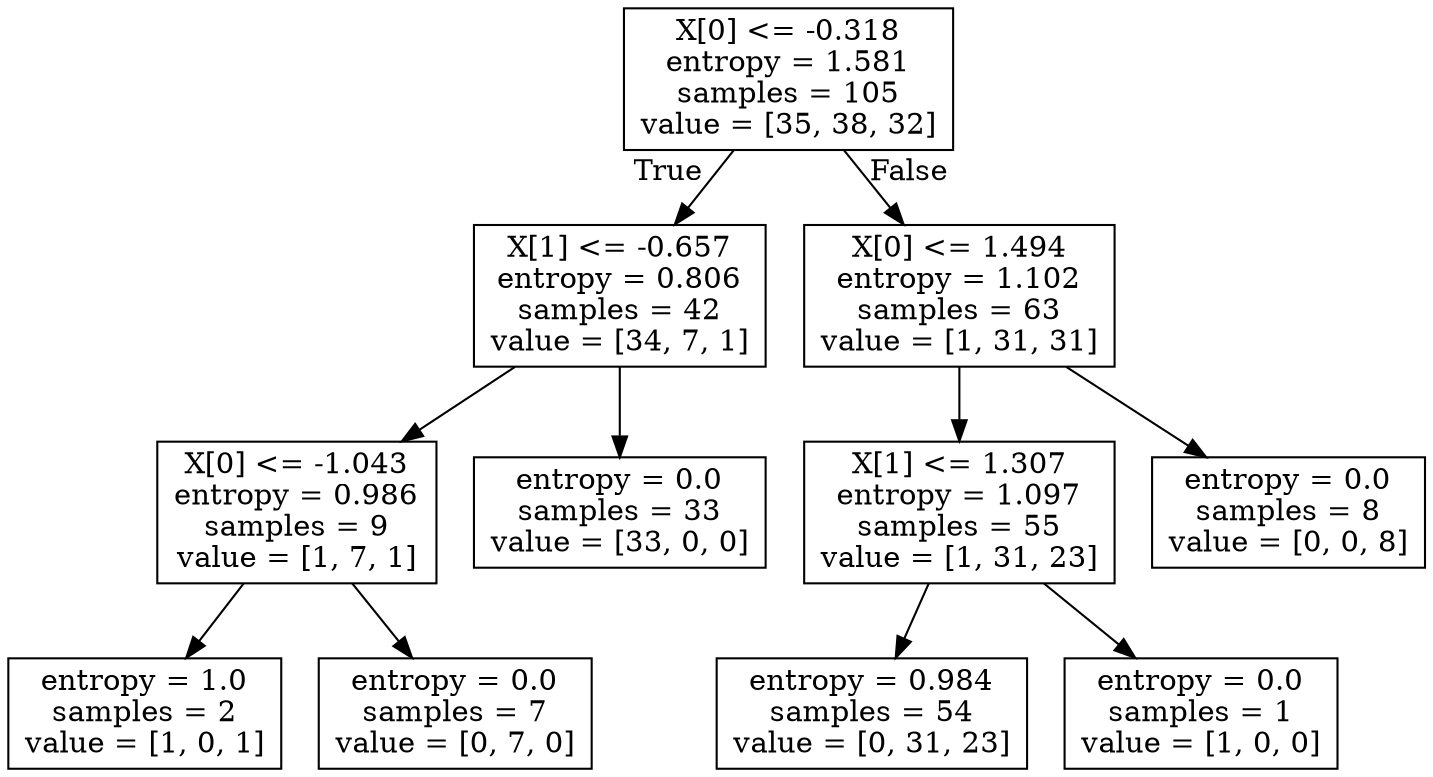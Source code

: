digraph Tree {
node [shape=box] ;
0 [label="X[0] <= -0.318\nentropy = 1.581\nsamples = 105\nvalue = [35, 38, 32]"] ;
1 [label="X[1] <= -0.657\nentropy = 0.806\nsamples = 42\nvalue = [34, 7, 1]"] ;
0 -> 1 [labeldistance=2.5, labelangle=45, headlabel="True"] ;
2 [label="X[0] <= -1.043\nentropy = 0.986\nsamples = 9\nvalue = [1, 7, 1]"] ;
1 -> 2 ;
3 [label="entropy = 1.0\nsamples = 2\nvalue = [1, 0, 1]"] ;
2 -> 3 ;
4 [label="entropy = 0.0\nsamples = 7\nvalue = [0, 7, 0]"] ;
2 -> 4 ;
5 [label="entropy = 0.0\nsamples = 33\nvalue = [33, 0, 0]"] ;
1 -> 5 ;
6 [label="X[0] <= 1.494\nentropy = 1.102\nsamples = 63\nvalue = [1, 31, 31]"] ;
0 -> 6 [labeldistance=2.5, labelangle=-45, headlabel="False"] ;
7 [label="X[1] <= 1.307\nentropy = 1.097\nsamples = 55\nvalue = [1, 31, 23]"] ;
6 -> 7 ;
8 [label="entropy = 0.984\nsamples = 54\nvalue = [0, 31, 23]"] ;
7 -> 8 ;
9 [label="entropy = 0.0\nsamples = 1\nvalue = [1, 0, 0]"] ;
7 -> 9 ;
10 [label="entropy = 0.0\nsamples = 8\nvalue = [0, 0, 8]"] ;
6 -> 10 ;
}